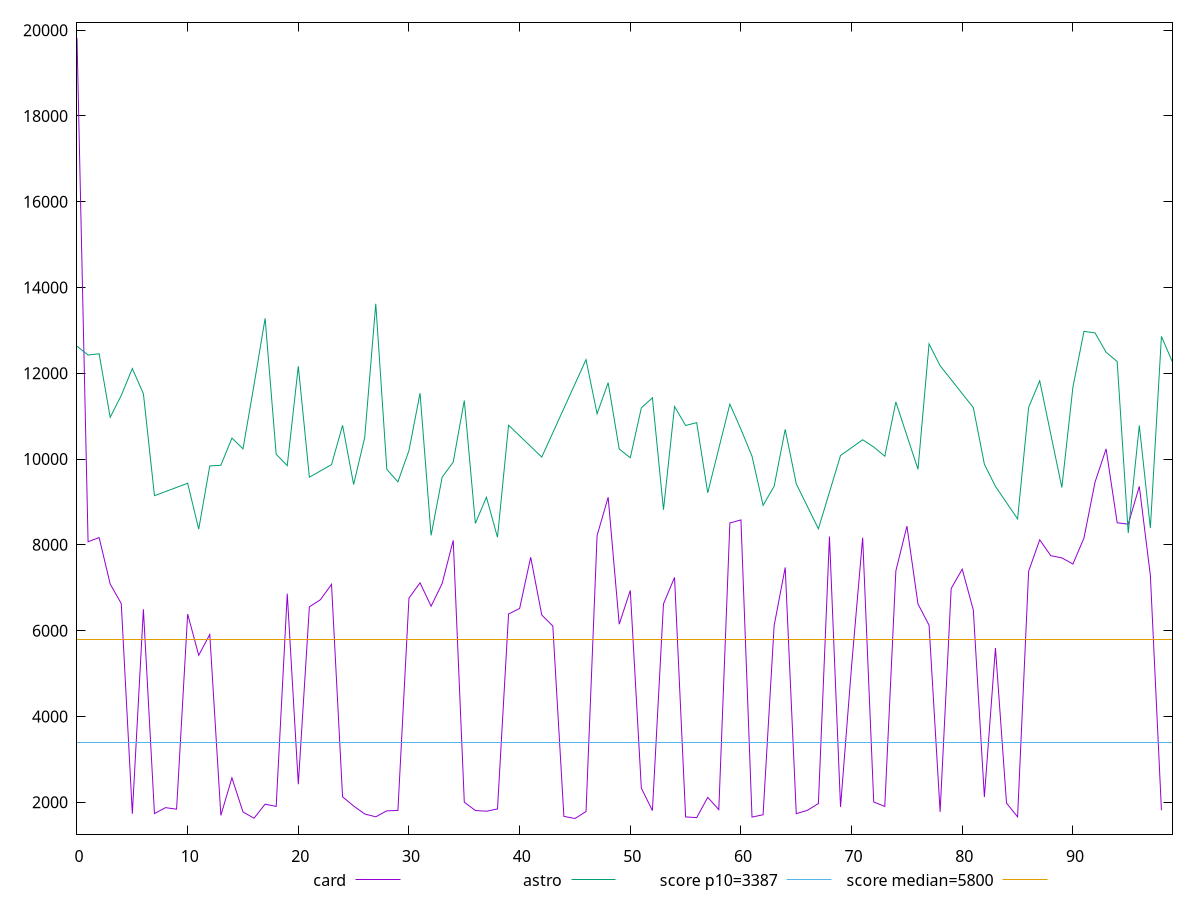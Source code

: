 reset

$card <<EOF
0 19819.25633881931
1 8072.832983928136
2 8169.78332540147
3 7086.878608691608
4 6630.5469436643125
5 1730.7710554538712
6 6498.00390293107
7 1734.7151215400688
8 1873.364527485274
9 1837.4710000000002
10 6386.535369595462
11 5425.701723551551
12 5910.584789503573
13 1692.3909999999996
14 2566.967610330579
15 1772.5469999999998
16 1626.4139999999998
17 1954.8329199722289
18 1901.2139999999995
19 6861.911399744635
20 2419.2588201644903
21 6555.863462251966
22 6721.728372765828
23 7080.389703264807
24 2124.4305696411125
25 1911.218033302629
26 1725.7844018658507
27 1659.759
28 1799.1315000000004
29 1808.394
30 6759.783525475179
31 7115.099779239154
32 6570.409722268647
33 7099.366884745459
34 8105.242002669771
35 2000.8804999786378
36 1806.8799999999999
37 1789.791
38 1843.1675
39 6388.298772061866
40 6517.318684013218
41 7710.625451584456
42 6365.82994046525
43 6107.108345307757
44 1669.6080000000002
45 1619.7319999999997
46 1781.8379999999997
47 8216.455413221473
48 9109.23088681345
49 6150.374310656587
50 6937.679783107134
51 2327.531088317871
52 1805.0338758474732
53 6624.141383198454
54 7240.6206110158055
55 1657.516
56 1640.94
57 2112.490294297791
58 1826.9138338577259
59 8511.190028837003
60 8581.266883680688
61 1652.7209999999998
62 1707.8999999999999
63 6116.831335548035
64 7473.161166887046
65 1732.8494999999996
66 1809.92
67 1968.4866
68 8193.377644603208
69 1890.210967851639
70 5176.151341260159
71 8166.325525817495
72 2004.7284102291105
73 1901.7780000000002
74 7393.828683560336
75 8435.87570359568
76 6621.57099286879
77 6127.596190909075
78 1775.592
79 6984.0209481586435
80 7432.586541612658
81 6480.304794029809
82 2120.348397644424
83 5594.760000150178
84 1979.9432358181002
85 1658.3759999999997
86 7385.800605957977
87 8117.346681368239
88 7748.1015872125045
89 7696.173870192662
90 7553.365252891423
91 8159.989238263134
92 9462.597155544374
93 10236.910237008464
94 8515.475278166892
95 8481.765877805672
96 9363.1450959155
97 7288.353071014242
98 1813.4023862934114
EOF

$astro <<EOF
0 12631.526979390725
1 12425.50421577013
2 12455.660239442983
3 10973.559761541646
4 11483.800270970834
5 12111.443129620253
6 11524.014139384251
7 9146.995287007243
10 9436.561988337682
11 8365.297991890086
12 9840.84751953428
13 9854.557510905677
14 10488.830546347901
15 10238.097298758566
16 11733.872068214327
17 13280.67571065923
18 10112.31511145704
19 9847.752448893043
20 12164.11760126763
21 9577.78877156624
23 9870.408785075222
24 10786.470600367138
25 9407.671327338157
26 10501.790388935977
27 13620.416099616217
28 9758.604878773298
29 9468.62400476564
30 10199.541993665904
31 11535.877892495859
32 8220.598490152417
33 9576.923090209984
34 9931.53733390972
35 11365.793740316589
36 8499.905558641787
37 9111.1201294434
38 8176.542550848391
39 10789.875678131739
42 10046.481598416998
46 12318.35764537975
47 11055.690240184358
48 11781.221755044731
49 10233.742825006695
50 10031.357268710697
51 11194.215234605168
52 11429.079545510023
53 8818.19722185434
54 11225.311844365573
55 10783.062147713377
56 10849.355597664691
57 9214.60223650296
59 11281.092934331617
60 10694.676215428008
61 10067.145476248334
62 8921.619253342302
63 9365.147785777968
64 10692.618561742582
65 9423.090722504709
67 8374.433285342486
69 10082.652909829274
71 10450.427149377942
72 10280.799505407562
73 10068.036362126739
74 11331.371024031418
76 9761.349385236046
77 12685.811722864928
78 12176.572673648101
81 11199.6585110474
82 9879.900798571725
83 9362.890251203558
85 8605.203750078168
86 11205.163915082927
87 11824.111769249816
89 9337.53410822883
90 11675.596938797557
91 12977.215847236297
92 12941.604271974775
93 12491.316553604316
94 12274.01619387239
95 8276.553871521597
96 10783.193972555484
97 8392.305210664106
98 12860.137046298387
99 12260.092198795064
EOF

set key outside below
set xrange [0:99]
set yrange [1255.7415132236135:20183.246825595696]
set trange [1255.7415132236135:20183.246825595696]
set terminal svg size 640, 520 enhanced background rgb 'white'
set output "reports/report_00027_2021-02-24T12-40-31.850Z/speed-index/comparison/line/2_vs_3.svg"

plot $card title "card" with line, \
     $astro title "astro" with line, \
     3387 title "score p10=3387", \
     5800 title "score median=5800"

reset
